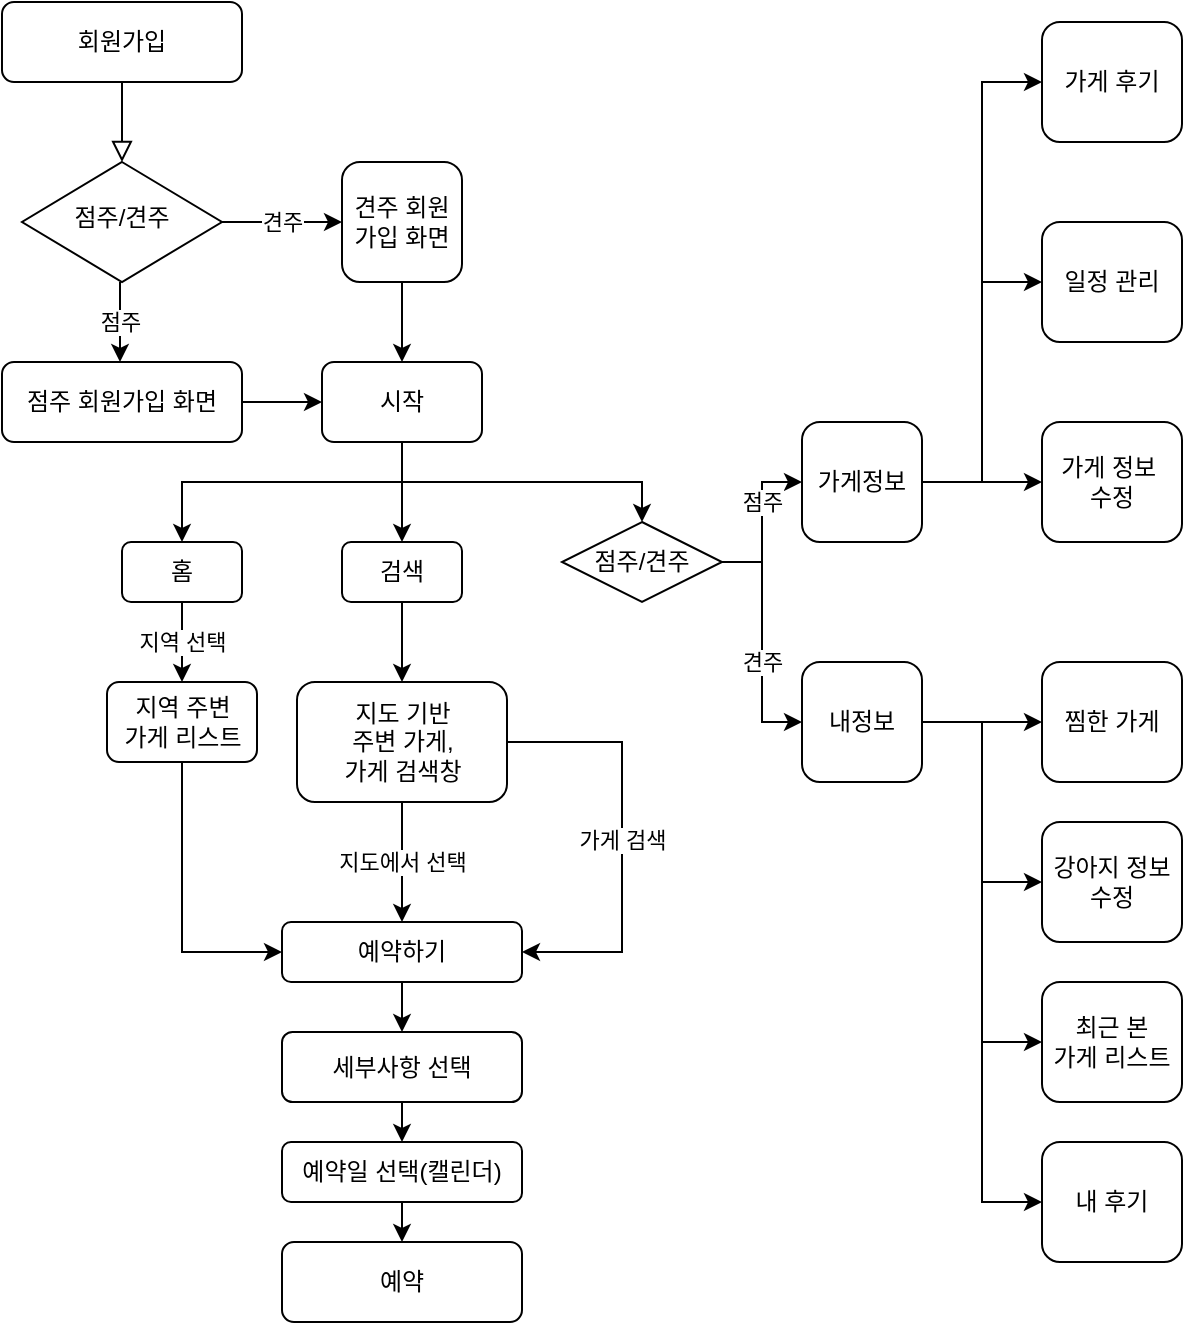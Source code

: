 <mxfile version="20.1.1" type="github">
  <diagram id="C5RBs43oDa-KdzZeNtuy" name="Page-1">
    <mxGraphModel dx="1422" dy="754" grid="1" gridSize="10" guides="1" tooltips="1" connect="1" arrows="1" fold="1" page="1" pageScale="1" pageWidth="827" pageHeight="1169" math="0" shadow="0">
      <root>
        <mxCell id="WIyWlLk6GJQsqaUBKTNV-0" />
        <mxCell id="WIyWlLk6GJQsqaUBKTNV-1" parent="WIyWlLk6GJQsqaUBKTNV-0" />
        <mxCell id="WIyWlLk6GJQsqaUBKTNV-2" value="" style="rounded=0;html=1;jettySize=auto;orthogonalLoop=1;fontSize=11;endArrow=block;endFill=0;endSize=8;strokeWidth=1;shadow=0;labelBackgroundColor=none;edgeStyle=orthogonalEdgeStyle;" parent="WIyWlLk6GJQsqaUBKTNV-1" source="WIyWlLk6GJQsqaUBKTNV-3" target="WIyWlLk6GJQsqaUBKTNV-6" edge="1">
          <mxGeometry relative="1" as="geometry" />
        </mxCell>
        <mxCell id="WIyWlLk6GJQsqaUBKTNV-3" value="회원가입" style="rounded=1;whiteSpace=wrap;html=1;fontSize=12;glass=0;strokeWidth=1;shadow=0;" parent="WIyWlLk6GJQsqaUBKTNV-1" vertex="1">
          <mxGeometry x="40" y="40" width="120" height="40" as="geometry" />
        </mxCell>
        <mxCell id="WIyWlLk6GJQsqaUBKTNV-6" value="점주/견주" style="rhombus;whiteSpace=wrap;html=1;shadow=0;fontFamily=Helvetica;fontSize=12;align=center;strokeWidth=1;spacing=6;spacingTop=-4;" parent="WIyWlLk6GJQsqaUBKTNV-1" vertex="1">
          <mxGeometry x="50" y="120" width="100" height="60" as="geometry" />
        </mxCell>
        <mxCell id="x1hdNiSzUFcVpO14SwNH-13" style="edgeStyle=orthogonalEdgeStyle;rounded=0;orthogonalLoop=1;jettySize=auto;html=1;exitX=0.5;exitY=1;exitDx=0;exitDy=0;" edge="1" parent="WIyWlLk6GJQsqaUBKTNV-1" source="WIyWlLk6GJQsqaUBKTNV-7" target="x1hdNiSzUFcVpO14SwNH-14">
          <mxGeometry relative="1" as="geometry">
            <mxPoint x="240" y="220" as="targetPoint" />
          </mxGeometry>
        </mxCell>
        <mxCell id="WIyWlLk6GJQsqaUBKTNV-7" value="견주 회원가입 화면" style="rounded=1;whiteSpace=wrap;html=1;fontSize=12;glass=0;strokeWidth=1;shadow=0;" parent="WIyWlLk6GJQsqaUBKTNV-1" vertex="1">
          <mxGeometry x="210" y="120" width="60" height="60" as="geometry" />
        </mxCell>
        <mxCell id="x1hdNiSzUFcVpO14SwNH-15" value="" style="edgeStyle=orthogonalEdgeStyle;rounded=0;orthogonalLoop=1;jettySize=auto;html=1;" edge="1" parent="WIyWlLk6GJQsqaUBKTNV-1" source="x1hdNiSzUFcVpO14SwNH-3" target="x1hdNiSzUFcVpO14SwNH-14">
          <mxGeometry relative="1" as="geometry" />
        </mxCell>
        <mxCell id="x1hdNiSzUFcVpO14SwNH-3" value="점주 회원가입 화면" style="rounded=1;whiteSpace=wrap;html=1;" vertex="1" parent="WIyWlLk6GJQsqaUBKTNV-1">
          <mxGeometry x="40" y="220" width="120" height="40" as="geometry" />
        </mxCell>
        <mxCell id="x1hdNiSzUFcVpO14SwNH-24" value="" style="edgeStyle=orthogonalEdgeStyle;rounded=0;orthogonalLoop=1;jettySize=auto;html=1;" edge="1" parent="WIyWlLk6GJQsqaUBKTNV-1" source="x1hdNiSzUFcVpO14SwNH-14" target="x1hdNiSzUFcVpO14SwNH-21">
          <mxGeometry relative="1" as="geometry" />
        </mxCell>
        <mxCell id="x1hdNiSzUFcVpO14SwNH-14" value="시작" style="rounded=1;whiteSpace=wrap;html=1;" vertex="1" parent="WIyWlLk6GJQsqaUBKTNV-1">
          <mxGeometry x="200" y="220" width="80" height="40" as="geometry" />
        </mxCell>
        <mxCell id="x1hdNiSzUFcVpO14SwNH-20" value="홈" style="rounded=1;whiteSpace=wrap;html=1;" vertex="1" parent="WIyWlLk6GJQsqaUBKTNV-1">
          <mxGeometry x="100" y="310" width="60" height="30" as="geometry" />
        </mxCell>
        <mxCell id="x1hdNiSzUFcVpO14SwNH-49" value="" style="edgeStyle=orthogonalEdgeStyle;rounded=0;orthogonalLoop=1;jettySize=auto;html=1;" edge="1" parent="WIyWlLk6GJQsqaUBKTNV-1" source="x1hdNiSzUFcVpO14SwNH-21" target="x1hdNiSzUFcVpO14SwNH-48">
          <mxGeometry relative="1" as="geometry" />
        </mxCell>
        <mxCell id="x1hdNiSzUFcVpO14SwNH-21" value="검색" style="rounded=1;whiteSpace=wrap;html=1;" vertex="1" parent="WIyWlLk6GJQsqaUBKTNV-1">
          <mxGeometry x="210" y="310" width="60" height="30" as="geometry" />
        </mxCell>
        <mxCell id="x1hdNiSzUFcVpO14SwNH-28" value="" style="endArrow=classic;html=1;rounded=0;entryX=0.5;entryY=0;entryDx=0;entryDy=0;" edge="1" parent="WIyWlLk6GJQsqaUBKTNV-1" target="x1hdNiSzUFcVpO14SwNH-20">
          <mxGeometry width="50" height="50" relative="1" as="geometry">
            <mxPoint x="240" y="280" as="sourcePoint" />
            <mxPoint x="440" y="320" as="targetPoint" />
            <Array as="points">
              <mxPoint x="130" y="280" />
            </Array>
          </mxGeometry>
        </mxCell>
        <mxCell id="x1hdNiSzUFcVpO14SwNH-29" value="점주/견주" style="rhombus;whiteSpace=wrap;html=1;" vertex="1" parent="WIyWlLk6GJQsqaUBKTNV-1">
          <mxGeometry x="320" y="300" width="80" height="40" as="geometry" />
        </mxCell>
        <mxCell id="x1hdNiSzUFcVpO14SwNH-30" value="" style="endArrow=classic;html=1;rounded=0;entryX=0.5;entryY=0;entryDx=0;entryDy=0;exitX=0.5;exitY=1;exitDx=0;exitDy=0;" edge="1" parent="WIyWlLk6GJQsqaUBKTNV-1">
          <mxGeometry relative="1" as="geometry">
            <mxPoint x="99" y="180" as="sourcePoint" />
            <mxPoint x="99" y="220" as="targetPoint" />
          </mxGeometry>
        </mxCell>
        <mxCell id="x1hdNiSzUFcVpO14SwNH-31" value="점주" style="edgeLabel;resizable=0;html=1;align=center;verticalAlign=middle;" connectable="0" vertex="1" parent="x1hdNiSzUFcVpO14SwNH-30">
          <mxGeometry relative="1" as="geometry" />
        </mxCell>
        <mxCell id="x1hdNiSzUFcVpO14SwNH-32" value="" style="endArrow=classic;html=1;rounded=0;entryX=0;entryY=0.5;entryDx=0;entryDy=0;exitX=1;exitY=0.5;exitDx=0;exitDy=0;" edge="1" parent="WIyWlLk6GJQsqaUBKTNV-1" source="WIyWlLk6GJQsqaUBKTNV-6" target="WIyWlLk6GJQsqaUBKTNV-7">
          <mxGeometry relative="1" as="geometry">
            <mxPoint x="360" y="340" as="sourcePoint" />
            <mxPoint x="460" y="340" as="targetPoint" />
          </mxGeometry>
        </mxCell>
        <mxCell id="x1hdNiSzUFcVpO14SwNH-33" value="견주" style="edgeLabel;resizable=0;html=1;align=center;verticalAlign=middle;" connectable="0" vertex="1" parent="x1hdNiSzUFcVpO14SwNH-32">
          <mxGeometry relative="1" as="geometry" />
        </mxCell>
        <mxCell id="x1hdNiSzUFcVpO14SwNH-34" value="" style="endArrow=classic;html=1;rounded=0;entryX=0.5;entryY=0;entryDx=0;entryDy=0;" edge="1" parent="WIyWlLk6GJQsqaUBKTNV-1" target="x1hdNiSzUFcVpO14SwNH-29">
          <mxGeometry width="50" height="50" relative="1" as="geometry">
            <mxPoint x="240" y="280" as="sourcePoint" />
            <mxPoint x="440" y="320" as="targetPoint" />
            <Array as="points">
              <mxPoint x="360" y="280" />
            </Array>
          </mxGeometry>
        </mxCell>
        <mxCell id="x1hdNiSzUFcVpO14SwNH-36" value="" style="endArrow=none;html=1;rounded=0;exitX=1;exitY=0.5;exitDx=0;exitDy=0;" edge="1" parent="WIyWlLk6GJQsqaUBKTNV-1" source="x1hdNiSzUFcVpO14SwNH-29">
          <mxGeometry width="50" height="50" relative="1" as="geometry">
            <mxPoint x="390" y="370" as="sourcePoint" />
            <mxPoint x="420" y="320" as="targetPoint" />
          </mxGeometry>
        </mxCell>
        <mxCell id="x1hdNiSzUFcVpO14SwNH-63" value="" style="edgeStyle=orthogonalEdgeStyle;rounded=0;orthogonalLoop=1;jettySize=auto;html=1;" edge="1" parent="WIyWlLk6GJQsqaUBKTNV-1" source="x1hdNiSzUFcVpO14SwNH-39" target="x1hdNiSzUFcVpO14SwNH-62">
          <mxGeometry relative="1" as="geometry" />
        </mxCell>
        <mxCell id="x1hdNiSzUFcVpO14SwNH-39" value="가게정보" style="rounded=1;whiteSpace=wrap;html=1;" vertex="1" parent="WIyWlLk6GJQsqaUBKTNV-1">
          <mxGeometry x="440" y="250" width="60" height="60" as="geometry" />
        </mxCell>
        <mxCell id="x1hdNiSzUFcVpO14SwNH-72" value="" style="edgeStyle=orthogonalEdgeStyle;rounded=0;orthogonalLoop=1;jettySize=auto;html=1;" edge="1" parent="WIyWlLk6GJQsqaUBKTNV-1" source="x1hdNiSzUFcVpO14SwNH-41" target="x1hdNiSzUFcVpO14SwNH-67">
          <mxGeometry relative="1" as="geometry" />
        </mxCell>
        <mxCell id="x1hdNiSzUFcVpO14SwNH-41" value="내정보" style="rounded=1;whiteSpace=wrap;html=1;" vertex="1" parent="WIyWlLk6GJQsqaUBKTNV-1">
          <mxGeometry x="440" y="370" width="60" height="60" as="geometry" />
        </mxCell>
        <mxCell id="x1hdNiSzUFcVpO14SwNH-42" value="" style="endArrow=classic;html=1;rounded=0;entryX=0;entryY=0.5;entryDx=0;entryDy=0;" edge="1" parent="WIyWlLk6GJQsqaUBKTNV-1" target="x1hdNiSzUFcVpO14SwNH-39">
          <mxGeometry relative="1" as="geometry">
            <mxPoint x="420" y="320" as="sourcePoint" />
            <mxPoint x="460" y="340" as="targetPoint" />
            <Array as="points">
              <mxPoint x="420" y="280" />
            </Array>
          </mxGeometry>
        </mxCell>
        <mxCell id="x1hdNiSzUFcVpO14SwNH-43" value="점주" style="edgeLabel;resizable=0;html=1;align=center;verticalAlign=middle;" connectable="0" vertex="1" parent="x1hdNiSzUFcVpO14SwNH-42">
          <mxGeometry relative="1" as="geometry" />
        </mxCell>
        <mxCell id="x1hdNiSzUFcVpO14SwNH-44" value="" style="endArrow=classic;html=1;rounded=0;entryX=0;entryY=0.5;entryDx=0;entryDy=0;" edge="1" parent="WIyWlLk6GJQsqaUBKTNV-1" target="x1hdNiSzUFcVpO14SwNH-41">
          <mxGeometry relative="1" as="geometry">
            <mxPoint x="420" y="320" as="sourcePoint" />
            <mxPoint x="460" y="340" as="targetPoint" />
            <Array as="points">
              <mxPoint x="420" y="400" />
            </Array>
          </mxGeometry>
        </mxCell>
        <mxCell id="x1hdNiSzUFcVpO14SwNH-45" value="견주" style="edgeLabel;resizable=0;html=1;align=center;verticalAlign=middle;" connectable="0" vertex="1" parent="x1hdNiSzUFcVpO14SwNH-44">
          <mxGeometry relative="1" as="geometry" />
        </mxCell>
        <mxCell id="x1hdNiSzUFcVpO14SwNH-55" style="edgeStyle=orthogonalEdgeStyle;rounded=0;orthogonalLoop=1;jettySize=auto;html=1;exitX=0.5;exitY=1;exitDx=0;exitDy=0;entryX=0;entryY=0.5;entryDx=0;entryDy=0;" edge="1" parent="WIyWlLk6GJQsqaUBKTNV-1" source="x1hdNiSzUFcVpO14SwNH-46" target="x1hdNiSzUFcVpO14SwNH-54">
          <mxGeometry relative="1" as="geometry" />
        </mxCell>
        <mxCell id="x1hdNiSzUFcVpO14SwNH-46" value="지역 주변&lt;br&gt;가게 리스트" style="rounded=1;whiteSpace=wrap;html=1;" vertex="1" parent="WIyWlLk6GJQsqaUBKTNV-1">
          <mxGeometry x="92.5" y="380" width="75" height="40" as="geometry" />
        </mxCell>
        <mxCell id="x1hdNiSzUFcVpO14SwNH-48" value="지도 기반&lt;br&gt;주변 가게,&lt;br&gt;가게 검색창" style="rounded=1;whiteSpace=wrap;html=1;" vertex="1" parent="WIyWlLk6GJQsqaUBKTNV-1">
          <mxGeometry x="187.5" y="380" width="105" height="60" as="geometry" />
        </mxCell>
        <mxCell id="x1hdNiSzUFcVpO14SwNH-50" value="" style="endArrow=classic;html=1;rounded=0;exitX=0.5;exitY=1;exitDx=0;exitDy=0;" edge="1" parent="WIyWlLk6GJQsqaUBKTNV-1" source="x1hdNiSzUFcVpO14SwNH-48">
          <mxGeometry relative="1" as="geometry">
            <mxPoint x="360" y="320" as="sourcePoint" />
            <mxPoint x="240" y="500" as="targetPoint" />
          </mxGeometry>
        </mxCell>
        <mxCell id="x1hdNiSzUFcVpO14SwNH-51" value="지도에서 선택" style="edgeLabel;resizable=0;html=1;align=center;verticalAlign=middle;" connectable="0" vertex="1" parent="x1hdNiSzUFcVpO14SwNH-50">
          <mxGeometry relative="1" as="geometry" />
        </mxCell>
        <mxCell id="x1hdNiSzUFcVpO14SwNH-52" value="" style="endArrow=classic;html=1;rounded=0;exitX=1;exitY=0.5;exitDx=0;exitDy=0;entryX=1;entryY=0.5;entryDx=0;entryDy=0;" edge="1" parent="WIyWlLk6GJQsqaUBKTNV-1" source="x1hdNiSzUFcVpO14SwNH-48" target="x1hdNiSzUFcVpO14SwNH-54">
          <mxGeometry relative="1" as="geometry">
            <mxPoint x="360" y="320" as="sourcePoint" />
            <mxPoint x="350" y="500" as="targetPoint" />
            <Array as="points">
              <mxPoint x="350" y="410" />
              <mxPoint x="350" y="515" />
            </Array>
          </mxGeometry>
        </mxCell>
        <mxCell id="x1hdNiSzUFcVpO14SwNH-53" value="가게 검색" style="edgeLabel;resizable=0;html=1;align=center;verticalAlign=middle;" connectable="0" vertex="1" parent="x1hdNiSzUFcVpO14SwNH-52">
          <mxGeometry relative="1" as="geometry" />
        </mxCell>
        <mxCell id="x1hdNiSzUFcVpO14SwNH-54" value="예약하기" style="rounded=1;whiteSpace=wrap;html=1;" vertex="1" parent="WIyWlLk6GJQsqaUBKTNV-1">
          <mxGeometry x="180" y="500" width="120" height="30" as="geometry" />
        </mxCell>
        <mxCell id="x1hdNiSzUFcVpO14SwNH-56" value="세부사항 선택" style="rounded=1;whiteSpace=wrap;html=1;" vertex="1" parent="WIyWlLk6GJQsqaUBKTNV-1">
          <mxGeometry x="180" y="555" width="120" height="35" as="geometry" />
        </mxCell>
        <mxCell id="x1hdNiSzUFcVpO14SwNH-57" value="" style="endArrow=classic;html=1;rounded=0;exitX=0.5;exitY=1;exitDx=0;exitDy=0;entryX=0.5;entryY=0;entryDx=0;entryDy=0;" edge="1" parent="WIyWlLk6GJQsqaUBKTNV-1" source="x1hdNiSzUFcVpO14SwNH-54" target="x1hdNiSzUFcVpO14SwNH-56">
          <mxGeometry width="50" height="50" relative="1" as="geometry">
            <mxPoint x="390" y="350" as="sourcePoint" />
            <mxPoint x="440" y="300" as="targetPoint" />
          </mxGeometry>
        </mxCell>
        <mxCell id="x1hdNiSzUFcVpO14SwNH-58" value="예약일 선택(캘린더)" style="rounded=1;whiteSpace=wrap;html=1;" vertex="1" parent="WIyWlLk6GJQsqaUBKTNV-1">
          <mxGeometry x="180" y="610" width="120" height="30" as="geometry" />
        </mxCell>
        <mxCell id="x1hdNiSzUFcVpO14SwNH-59" value="" style="endArrow=classic;html=1;rounded=0;exitX=0.5;exitY=1;exitDx=0;exitDy=0;entryX=0.5;entryY=0;entryDx=0;entryDy=0;" edge="1" parent="WIyWlLk6GJQsqaUBKTNV-1" source="x1hdNiSzUFcVpO14SwNH-56" target="x1hdNiSzUFcVpO14SwNH-58">
          <mxGeometry width="50" height="50" relative="1" as="geometry">
            <mxPoint x="390" y="350" as="sourcePoint" />
            <mxPoint x="440" y="300" as="targetPoint" />
          </mxGeometry>
        </mxCell>
        <mxCell id="x1hdNiSzUFcVpO14SwNH-60" value="예약" style="rounded=1;whiteSpace=wrap;html=1;" vertex="1" parent="WIyWlLk6GJQsqaUBKTNV-1">
          <mxGeometry x="180" y="660" width="120" height="40" as="geometry" />
        </mxCell>
        <mxCell id="x1hdNiSzUFcVpO14SwNH-61" value="" style="endArrow=classic;html=1;rounded=0;exitX=0.5;exitY=1;exitDx=0;exitDy=0;entryX=0.5;entryY=0;entryDx=0;entryDy=0;" edge="1" parent="WIyWlLk6GJQsqaUBKTNV-1" source="x1hdNiSzUFcVpO14SwNH-58" target="x1hdNiSzUFcVpO14SwNH-60">
          <mxGeometry width="50" height="50" relative="1" as="geometry">
            <mxPoint x="390" y="450" as="sourcePoint" />
            <mxPoint x="440" y="400" as="targetPoint" />
          </mxGeometry>
        </mxCell>
        <mxCell id="x1hdNiSzUFcVpO14SwNH-62" value="가게 정보&amp;nbsp;&lt;br&gt;수정" style="rounded=1;whiteSpace=wrap;html=1;" vertex="1" parent="WIyWlLk6GJQsqaUBKTNV-1">
          <mxGeometry x="560" y="250" width="70" height="60" as="geometry" />
        </mxCell>
        <mxCell id="x1hdNiSzUFcVpO14SwNH-65" value="일정 관리" style="rounded=1;whiteSpace=wrap;html=1;" vertex="1" parent="WIyWlLk6GJQsqaUBKTNV-1">
          <mxGeometry x="560" y="150" width="70" height="60" as="geometry" />
        </mxCell>
        <mxCell id="x1hdNiSzUFcVpO14SwNH-66" value="" style="endArrow=classic;html=1;rounded=0;entryX=0;entryY=0.5;entryDx=0;entryDy=0;" edge="1" parent="WIyWlLk6GJQsqaUBKTNV-1" target="x1hdNiSzUFcVpO14SwNH-65">
          <mxGeometry width="50" height="50" relative="1" as="geometry">
            <mxPoint x="530" y="280" as="sourcePoint" />
            <mxPoint x="440" y="400" as="targetPoint" />
            <Array as="points">
              <mxPoint x="530" y="180" />
            </Array>
          </mxGeometry>
        </mxCell>
        <mxCell id="x1hdNiSzUFcVpO14SwNH-67" value="찜한 가게" style="rounded=1;whiteSpace=wrap;html=1;" vertex="1" parent="WIyWlLk6GJQsqaUBKTNV-1">
          <mxGeometry x="560" y="370" width="70" height="60" as="geometry" />
        </mxCell>
        <mxCell id="x1hdNiSzUFcVpO14SwNH-69" value="강아지 정보&lt;br&gt;수정" style="rounded=1;whiteSpace=wrap;html=1;" vertex="1" parent="WIyWlLk6GJQsqaUBKTNV-1">
          <mxGeometry x="560" y="450" width="70" height="60" as="geometry" />
        </mxCell>
        <mxCell id="x1hdNiSzUFcVpO14SwNH-70" value="최근 본&lt;br&gt;가게 리스트" style="rounded=1;whiteSpace=wrap;html=1;" vertex="1" parent="WIyWlLk6GJQsqaUBKTNV-1">
          <mxGeometry x="560" y="530" width="70" height="60" as="geometry" />
        </mxCell>
        <mxCell id="x1hdNiSzUFcVpO14SwNH-71" value="가게 후기" style="rounded=1;whiteSpace=wrap;html=1;" vertex="1" parent="WIyWlLk6GJQsqaUBKTNV-1">
          <mxGeometry x="560" y="50" width="70" height="60" as="geometry" />
        </mxCell>
        <mxCell id="x1hdNiSzUFcVpO14SwNH-73" value="" style="endArrow=classic;html=1;rounded=0;entryX=0;entryY=0.5;entryDx=0;entryDy=0;" edge="1" parent="WIyWlLk6GJQsqaUBKTNV-1" target="x1hdNiSzUFcVpO14SwNH-69">
          <mxGeometry width="50" height="50" relative="1" as="geometry">
            <mxPoint x="530" y="400" as="sourcePoint" />
            <mxPoint x="440" y="200" as="targetPoint" />
            <Array as="points">
              <mxPoint x="530" y="480" />
            </Array>
          </mxGeometry>
        </mxCell>
        <mxCell id="x1hdNiSzUFcVpO14SwNH-74" value="" style="endArrow=classic;html=1;rounded=0;entryX=0;entryY=0.5;entryDx=0;entryDy=0;" edge="1" parent="WIyWlLk6GJQsqaUBKTNV-1" target="x1hdNiSzUFcVpO14SwNH-70">
          <mxGeometry width="50" height="50" relative="1" as="geometry">
            <mxPoint x="530" y="480" as="sourcePoint" />
            <mxPoint x="440" y="200" as="targetPoint" />
            <Array as="points">
              <mxPoint x="530" y="560" />
            </Array>
          </mxGeometry>
        </mxCell>
        <mxCell id="x1hdNiSzUFcVpO14SwNH-75" value="" style="endArrow=classic;html=1;rounded=0;entryX=0;entryY=0.5;entryDx=0;entryDy=0;" edge="1" parent="WIyWlLk6GJQsqaUBKTNV-1" target="x1hdNiSzUFcVpO14SwNH-71">
          <mxGeometry width="50" height="50" relative="1" as="geometry">
            <mxPoint x="530" y="180" as="sourcePoint" />
            <mxPoint x="440" y="200" as="targetPoint" />
            <Array as="points">
              <mxPoint x="530" y="80" />
            </Array>
          </mxGeometry>
        </mxCell>
        <mxCell id="x1hdNiSzUFcVpO14SwNH-76" value="내 후기" style="rounded=1;whiteSpace=wrap;html=1;" vertex="1" parent="WIyWlLk6GJQsqaUBKTNV-1">
          <mxGeometry x="560" y="610" width="70" height="60" as="geometry" />
        </mxCell>
        <mxCell id="x1hdNiSzUFcVpO14SwNH-77" value="" style="endArrow=classic;html=1;rounded=0;entryX=0;entryY=0.5;entryDx=0;entryDy=0;" edge="1" parent="WIyWlLk6GJQsqaUBKTNV-1" target="x1hdNiSzUFcVpO14SwNH-76">
          <mxGeometry width="50" height="50" relative="1" as="geometry">
            <mxPoint x="530" y="560" as="sourcePoint" />
            <mxPoint x="440" y="320" as="targetPoint" />
            <Array as="points">
              <mxPoint x="530" y="640" />
            </Array>
          </mxGeometry>
        </mxCell>
        <mxCell id="x1hdNiSzUFcVpO14SwNH-78" value="" style="endArrow=classic;html=1;rounded=0;exitX=0.5;exitY=1;exitDx=0;exitDy=0;entryX=0.5;entryY=0;entryDx=0;entryDy=0;" edge="1" parent="WIyWlLk6GJQsqaUBKTNV-1" source="x1hdNiSzUFcVpO14SwNH-20" target="x1hdNiSzUFcVpO14SwNH-46">
          <mxGeometry relative="1" as="geometry">
            <mxPoint x="360" y="340" as="sourcePoint" />
            <mxPoint x="460" y="340" as="targetPoint" />
          </mxGeometry>
        </mxCell>
        <mxCell id="x1hdNiSzUFcVpO14SwNH-79" value="지역 선택" style="edgeLabel;resizable=0;html=1;align=center;verticalAlign=middle;" connectable="0" vertex="1" parent="x1hdNiSzUFcVpO14SwNH-78">
          <mxGeometry relative="1" as="geometry" />
        </mxCell>
      </root>
    </mxGraphModel>
  </diagram>
</mxfile>
